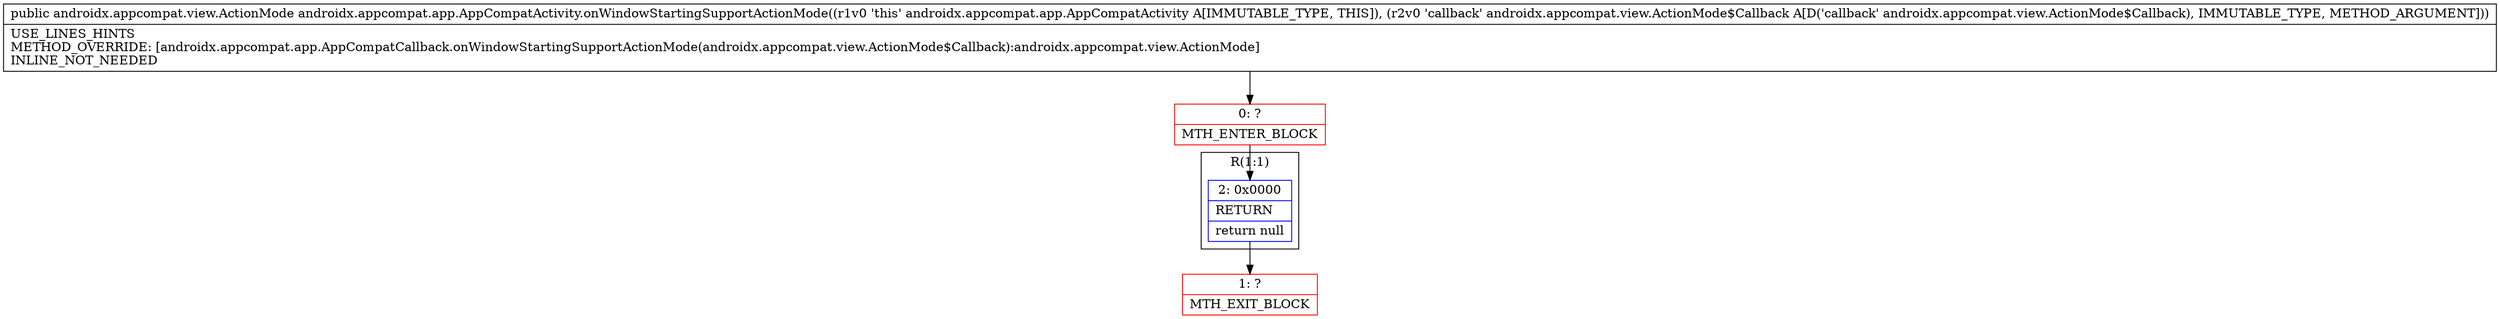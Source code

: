 digraph "CFG forandroidx.appcompat.app.AppCompatActivity.onWindowStartingSupportActionMode(Landroidx\/appcompat\/view\/ActionMode$Callback;)Landroidx\/appcompat\/view\/ActionMode;" {
subgraph cluster_Region_1522910261 {
label = "R(1:1)";
node [shape=record,color=blue];
Node_2 [shape=record,label="{2\:\ 0x0000|RETURN\l|return null\l}"];
}
Node_0 [shape=record,color=red,label="{0\:\ ?|MTH_ENTER_BLOCK\l}"];
Node_1 [shape=record,color=red,label="{1\:\ ?|MTH_EXIT_BLOCK\l}"];
MethodNode[shape=record,label="{public androidx.appcompat.view.ActionMode androidx.appcompat.app.AppCompatActivity.onWindowStartingSupportActionMode((r1v0 'this' androidx.appcompat.app.AppCompatActivity A[IMMUTABLE_TYPE, THIS]), (r2v0 'callback' androidx.appcompat.view.ActionMode$Callback A[D('callback' androidx.appcompat.view.ActionMode$Callback), IMMUTABLE_TYPE, METHOD_ARGUMENT]))  | USE_LINES_HINTS\lMETHOD_OVERRIDE: [androidx.appcompat.app.AppCompatCallback.onWindowStartingSupportActionMode(androidx.appcompat.view.ActionMode$Callback):androidx.appcompat.view.ActionMode]\lINLINE_NOT_NEEDED\l}"];
MethodNode -> Node_0;Node_2 -> Node_1;
Node_0 -> Node_2;
}


